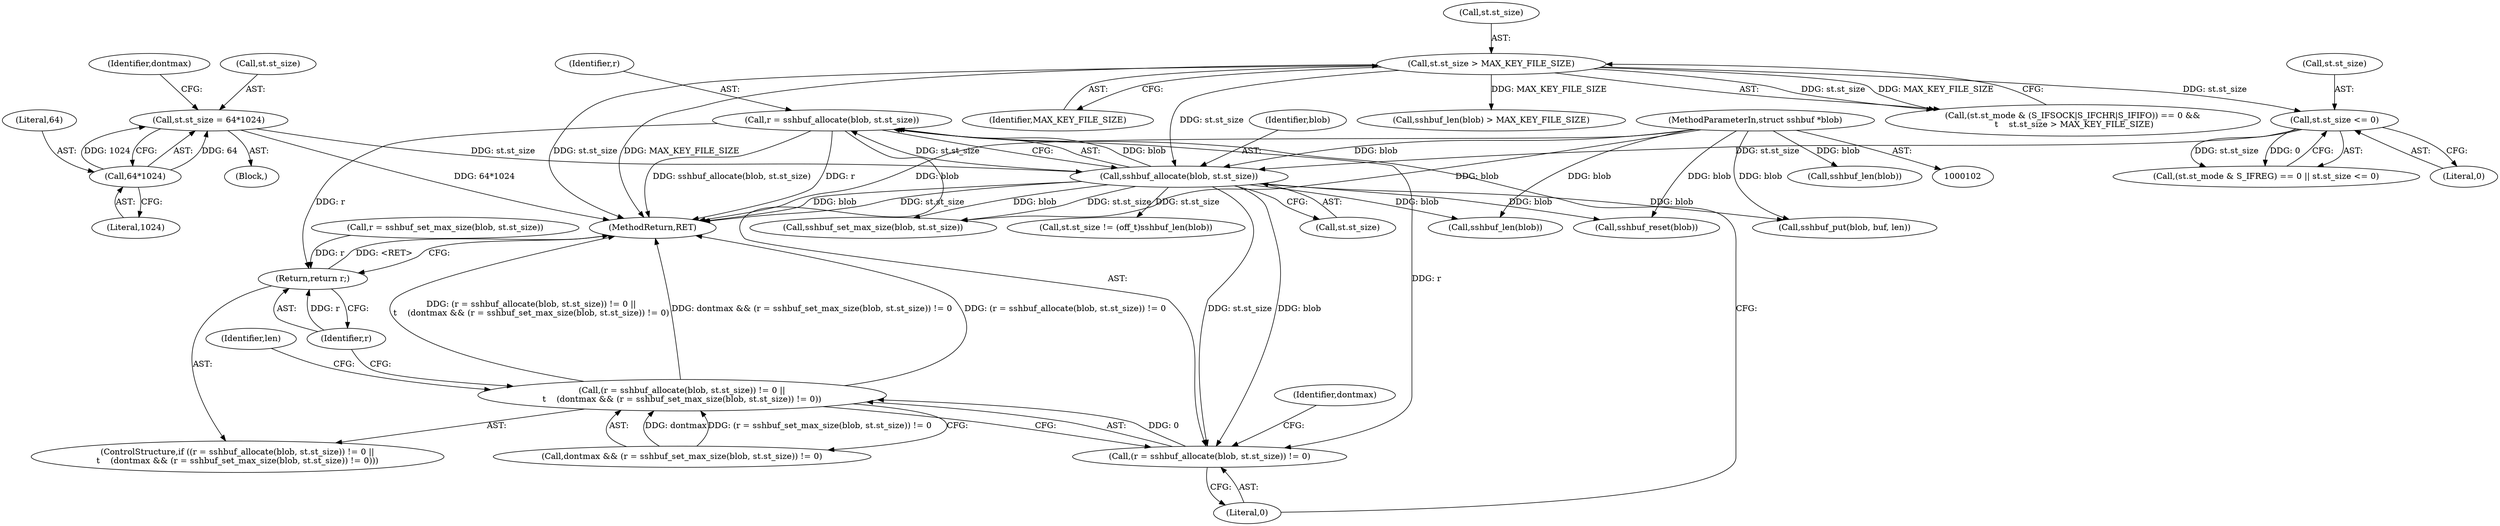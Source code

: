 digraph "0_src_ac8147a06ed2e2403fb6b9a0c03e618a9333c0e9@API" {
"1000171" [label="(Call,r = sshbuf_allocate(blob, st.st_size))"];
"1000173" [label="(Call,sshbuf_allocate(blob, st.st_size))"];
"1000104" [label="(MethodParameterIn,struct sshbuf *blob)"];
"1000158" [label="(Call,st.st_size = 64*1024)"];
"1000162" [label="(Call,64*1024)"];
"1000152" [label="(Call,st.st_size <= 0)"];
"1000136" [label="(Call,st.st_size > MAX_KEY_FILE_SIZE)"];
"1000170" [label="(Call,(r = sshbuf_allocate(blob, st.st_size)) != 0)"];
"1000169" [label="(Call,(r = sshbuf_allocate(blob, st.st_size)) != 0 ||\n\t    (dontmax && (r = sshbuf_set_max_size(blob, st.st_size)) != 0))"];
"1000190" [label="(Return,return r;)"];
"1000191" [label="(Identifier,r)"];
"1000140" [label="(Identifier,MAX_KEY_FILE_SIZE)"];
"1000197" [label="(Identifier,len)"];
"1000273" [label="(Call,sshbuf_reset(blob))"];
"1000219" [label="(Call,sshbuf_put(blob, buf, len))"];
"1000254" [label="(Call,sshbuf_len(blob))"];
"1000164" [label="(Literal,1024)"];
"1000169" [label="(Call,(r = sshbuf_allocate(blob, st.st_size)) != 0 ||\n\t    (dontmax && (r = sshbuf_set_max_size(blob, st.st_size)) != 0))"];
"1000174" [label="(Identifier,blob)"];
"1000179" [label="(Call,dontmax && (r = sshbuf_set_max_size(blob, st.st_size)) != 0)"];
"1000227" [label="(Call,sshbuf_len(blob))"];
"1000170" [label="(Call,(r = sshbuf_allocate(blob, st.st_size)) != 0)"];
"1000180" [label="(Identifier,dontmax)"];
"1000152" [label="(Call,st.st_size <= 0)"];
"1000166" [label="(Identifier,dontmax)"];
"1000144" [label="(Call,(st.st_mode & S_IFREG) == 0 || st.st_size <= 0)"];
"1000173" [label="(Call,sshbuf_allocate(blob, st.st_size))"];
"1000248" [label="(Call,st.st_size != (off_t)sshbuf_len(blob))"];
"1000158" [label="(Call,st.st_size = 64*1024)"];
"1000226" [label="(Call,sshbuf_len(blob) > MAX_KEY_FILE_SIZE)"];
"1000171" [label="(Call,r = sshbuf_allocate(blob, st.st_size))"];
"1000136" [label="(Call,st.st_size > MAX_KEY_FILE_SIZE)"];
"1000178" [label="(Literal,0)"];
"1000190" [label="(Return,return r;)"];
"1000182" [label="(Call,r = sshbuf_set_max_size(blob, st.st_size))"];
"1000137" [label="(Call,st.st_size)"];
"1000162" [label="(Call,64*1024)"];
"1000153" [label="(Call,st.st_size)"];
"1000104" [label="(MethodParameterIn,struct sshbuf *blob)"];
"1000157" [label="(Block,)"];
"1000156" [label="(Literal,0)"];
"1000184" [label="(Call,sshbuf_set_max_size(blob, st.st_size))"];
"1000175" [label="(Call,st.st_size)"];
"1000277" [label="(MethodReturn,RET)"];
"1000159" [label="(Call,st.st_size)"];
"1000124" [label="(Call,(st.st_mode & (S_IFSOCK|S_IFCHR|S_IFIFO)) == 0 &&\n \t    st.st_size > MAX_KEY_FILE_SIZE)"];
"1000168" [label="(ControlStructure,if ((r = sshbuf_allocate(blob, st.st_size)) != 0 ||\n\t    (dontmax && (r = sshbuf_set_max_size(blob, st.st_size)) != 0)))"];
"1000172" [label="(Identifier,r)"];
"1000163" [label="(Literal,64)"];
"1000171" -> "1000170"  [label="AST: "];
"1000171" -> "1000173"  [label="CFG: "];
"1000172" -> "1000171"  [label="AST: "];
"1000173" -> "1000171"  [label="AST: "];
"1000178" -> "1000171"  [label="CFG: "];
"1000171" -> "1000277"  [label="DDG: r"];
"1000171" -> "1000277"  [label="DDG: sshbuf_allocate(blob, st.st_size)"];
"1000171" -> "1000170"  [label="DDG: r"];
"1000173" -> "1000171"  [label="DDG: blob"];
"1000173" -> "1000171"  [label="DDG: st.st_size"];
"1000171" -> "1000190"  [label="DDG: r"];
"1000173" -> "1000175"  [label="CFG: "];
"1000174" -> "1000173"  [label="AST: "];
"1000175" -> "1000173"  [label="AST: "];
"1000173" -> "1000277"  [label="DDG: blob"];
"1000173" -> "1000277"  [label="DDG: st.st_size"];
"1000173" -> "1000170"  [label="DDG: blob"];
"1000173" -> "1000170"  [label="DDG: st.st_size"];
"1000104" -> "1000173"  [label="DDG: blob"];
"1000158" -> "1000173"  [label="DDG: st.st_size"];
"1000152" -> "1000173"  [label="DDG: st.st_size"];
"1000136" -> "1000173"  [label="DDG: st.st_size"];
"1000173" -> "1000184"  [label="DDG: blob"];
"1000173" -> "1000184"  [label="DDG: st.st_size"];
"1000173" -> "1000219"  [label="DDG: blob"];
"1000173" -> "1000248"  [label="DDG: st.st_size"];
"1000173" -> "1000254"  [label="DDG: blob"];
"1000173" -> "1000273"  [label="DDG: blob"];
"1000104" -> "1000102"  [label="AST: "];
"1000104" -> "1000277"  [label="DDG: blob"];
"1000104" -> "1000184"  [label="DDG: blob"];
"1000104" -> "1000219"  [label="DDG: blob"];
"1000104" -> "1000227"  [label="DDG: blob"];
"1000104" -> "1000254"  [label="DDG: blob"];
"1000104" -> "1000273"  [label="DDG: blob"];
"1000158" -> "1000157"  [label="AST: "];
"1000158" -> "1000162"  [label="CFG: "];
"1000159" -> "1000158"  [label="AST: "];
"1000162" -> "1000158"  [label="AST: "];
"1000166" -> "1000158"  [label="CFG: "];
"1000158" -> "1000277"  [label="DDG: 64*1024"];
"1000162" -> "1000158"  [label="DDG: 64"];
"1000162" -> "1000158"  [label="DDG: 1024"];
"1000162" -> "1000164"  [label="CFG: "];
"1000163" -> "1000162"  [label="AST: "];
"1000164" -> "1000162"  [label="AST: "];
"1000152" -> "1000144"  [label="AST: "];
"1000152" -> "1000156"  [label="CFG: "];
"1000153" -> "1000152"  [label="AST: "];
"1000156" -> "1000152"  [label="AST: "];
"1000144" -> "1000152"  [label="CFG: "];
"1000152" -> "1000144"  [label="DDG: st.st_size"];
"1000152" -> "1000144"  [label="DDG: 0"];
"1000136" -> "1000152"  [label="DDG: st.st_size"];
"1000136" -> "1000124"  [label="AST: "];
"1000136" -> "1000140"  [label="CFG: "];
"1000137" -> "1000136"  [label="AST: "];
"1000140" -> "1000136"  [label="AST: "];
"1000124" -> "1000136"  [label="CFG: "];
"1000136" -> "1000277"  [label="DDG: MAX_KEY_FILE_SIZE"];
"1000136" -> "1000277"  [label="DDG: st.st_size"];
"1000136" -> "1000124"  [label="DDG: st.st_size"];
"1000136" -> "1000124"  [label="DDG: MAX_KEY_FILE_SIZE"];
"1000136" -> "1000226"  [label="DDG: MAX_KEY_FILE_SIZE"];
"1000170" -> "1000169"  [label="AST: "];
"1000170" -> "1000178"  [label="CFG: "];
"1000178" -> "1000170"  [label="AST: "];
"1000180" -> "1000170"  [label="CFG: "];
"1000169" -> "1000170"  [label="CFG: "];
"1000170" -> "1000169"  [label="DDG: 0"];
"1000169" -> "1000168"  [label="AST: "];
"1000169" -> "1000179"  [label="CFG: "];
"1000179" -> "1000169"  [label="AST: "];
"1000191" -> "1000169"  [label="CFG: "];
"1000197" -> "1000169"  [label="CFG: "];
"1000169" -> "1000277"  [label="DDG: (r = sshbuf_allocate(blob, st.st_size)) != 0 ||\n\t    (dontmax && (r = sshbuf_set_max_size(blob, st.st_size)) != 0)"];
"1000169" -> "1000277"  [label="DDG: dontmax && (r = sshbuf_set_max_size(blob, st.st_size)) != 0"];
"1000169" -> "1000277"  [label="DDG: (r = sshbuf_allocate(blob, st.st_size)) != 0"];
"1000179" -> "1000169"  [label="DDG: dontmax"];
"1000179" -> "1000169"  [label="DDG: (r = sshbuf_set_max_size(blob, st.st_size)) != 0"];
"1000190" -> "1000168"  [label="AST: "];
"1000190" -> "1000191"  [label="CFG: "];
"1000191" -> "1000190"  [label="AST: "];
"1000277" -> "1000190"  [label="CFG: "];
"1000190" -> "1000277"  [label="DDG: <RET>"];
"1000191" -> "1000190"  [label="DDG: r"];
"1000182" -> "1000190"  [label="DDG: r"];
}
